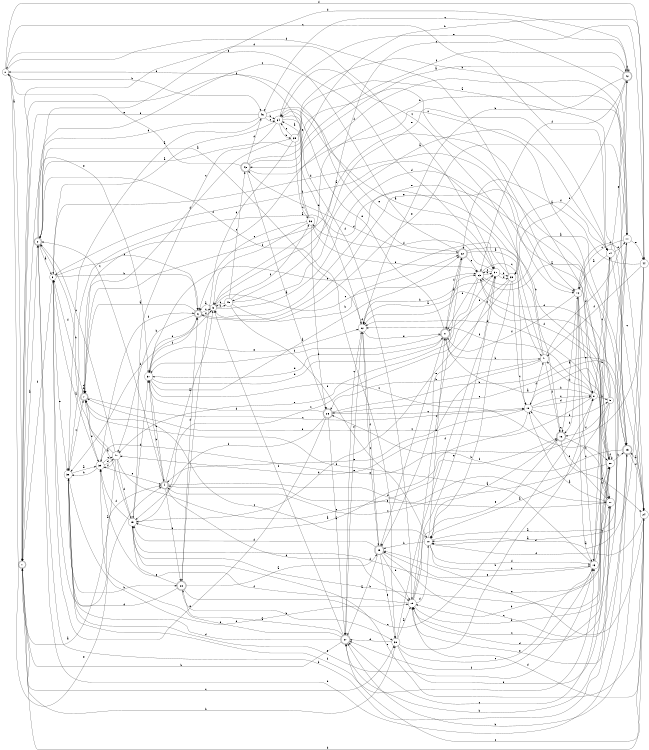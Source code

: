 digraph n38_9 {
__start0 [label="" shape="none"];

rankdir=LR;
size="8,5";

s0 [style="filled", color="black", fillcolor="white" shape="circle", label="0"];
s1 [style="rounded,filled", color="black", fillcolor="white" shape="doublecircle", label="1"];
s2 [style="rounded,filled", color="black", fillcolor="white" shape="doublecircle", label="2"];
s3 [style="filled", color="black", fillcolor="white" shape="circle", label="3"];
s4 [style="rounded,filled", color="black", fillcolor="white" shape="doublecircle", label="4"];
s5 [style="filled", color="black", fillcolor="white" shape="circle", label="5"];
s6 [style="rounded,filled", color="black", fillcolor="white" shape="doublecircle", label="6"];
s7 [style="rounded,filled", color="black", fillcolor="white" shape="doublecircle", label="7"];
s8 [style="filled", color="black", fillcolor="white" shape="circle", label="8"];
s9 [style="filled", color="black", fillcolor="white" shape="circle", label="9"];
s10 [style="filled", color="black", fillcolor="white" shape="circle", label="10"];
s11 [style="filled", color="black", fillcolor="white" shape="circle", label="11"];
s12 [style="filled", color="black", fillcolor="white" shape="circle", label="12"];
s13 [style="filled", color="black", fillcolor="white" shape="circle", label="13"];
s14 [style="filled", color="black", fillcolor="white" shape="circle", label="14"];
s15 [style="filled", color="black", fillcolor="white" shape="circle", label="15"];
s16 [style="rounded,filled", color="black", fillcolor="white" shape="doublecircle", label="16"];
s17 [style="filled", color="black", fillcolor="white" shape="circle", label="17"];
s18 [style="filled", color="black", fillcolor="white" shape="circle", label="18"];
s19 [style="filled", color="black", fillcolor="white" shape="circle", label="19"];
s20 [style="filled", color="black", fillcolor="white" shape="circle", label="20"];
s21 [style="rounded,filled", color="black", fillcolor="white" shape="doublecircle", label="21"];
s22 [style="rounded,filled", color="black", fillcolor="white" shape="doublecircle", label="22"];
s23 [style="filled", color="black", fillcolor="white" shape="circle", label="23"];
s24 [style="filled", color="black", fillcolor="white" shape="circle", label="24"];
s25 [style="rounded,filled", color="black", fillcolor="white" shape="doublecircle", label="25"];
s26 [style="rounded,filled", color="black", fillcolor="white" shape="doublecircle", label="26"];
s27 [style="rounded,filled", color="black", fillcolor="white" shape="doublecircle", label="27"];
s28 [style="rounded,filled", color="black", fillcolor="white" shape="doublecircle", label="28"];
s29 [style="rounded,filled", color="black", fillcolor="white" shape="doublecircle", label="29"];
s30 [style="filled", color="black", fillcolor="white" shape="circle", label="30"];
s31 [style="filled", color="black", fillcolor="white" shape="circle", label="31"];
s32 [style="filled", color="black", fillcolor="white" shape="circle", label="32"];
s33 [style="filled", color="black", fillcolor="white" shape="circle", label="33"];
s34 [style="filled", color="black", fillcolor="white" shape="circle", label="34"];
s35 [style="filled", color="black", fillcolor="white" shape="circle", label="35"];
s36 [style="filled", color="black", fillcolor="white" shape="circle", label="36"];
s37 [style="filled", color="black", fillcolor="white" shape="circle", label="37"];
s38 [style="filled", color="black", fillcolor="white" shape="circle", label="38"];
s39 [style="filled", color="black", fillcolor="white" shape="circle", label="39"];
s40 [style="filled", color="black", fillcolor="white" shape="circle", label="40"];
s41 [style="filled", color="black", fillcolor="white" shape="circle", label="41"];
s42 [style="rounded,filled", color="black", fillcolor="white" shape="doublecircle", label="42"];
s43 [style="rounded,filled", color="black", fillcolor="white" shape="doublecircle", label="43"];
s44 [style="filled", color="black", fillcolor="white" shape="circle", label="44"];
s45 [style="filled", color="black", fillcolor="white" shape="circle", label="45"];
s46 [style="filled", color="black", fillcolor="white" shape="circle", label="46"];
s0 -> s1 [label="a"];
s0 -> s46 [label="b"];
s0 -> s14 [label="c"];
s0 -> s12 [label="d"];
s0 -> s4 [label="e"];
s0 -> s44 [label="f"];
s1 -> s2 [label="a"];
s1 -> s30 [label="b"];
s1 -> s30 [label="c"];
s1 -> s31 [label="d"];
s1 -> s37 [label="e"];
s1 -> s22 [label="f"];
s2 -> s3 [label="a"];
s2 -> s17 [label="b"];
s2 -> s31 [label="c"];
s2 -> s42 [label="d"];
s2 -> s12 [label="e"];
s2 -> s30 [label="f"];
s3 -> s4 [label="a"];
s3 -> s6 [label="b"];
s3 -> s6 [label="c"];
s3 -> s12 [label="d"];
s3 -> s38 [label="e"];
s3 -> s1 [label="f"];
s4 -> s5 [label="a"];
s4 -> s37 [label="b"];
s4 -> s2 [label="c"];
s4 -> s15 [label="d"];
s4 -> s28 [label="e"];
s4 -> s17 [label="f"];
s5 -> s6 [label="a"];
s5 -> s45 [label="b"];
s5 -> s23 [label="c"];
s5 -> s17 [label="d"];
s5 -> s14 [label="e"];
s5 -> s38 [label="f"];
s6 -> s7 [label="a"];
s6 -> s40 [label="b"];
s6 -> s5 [label="c"];
s6 -> s37 [label="d"];
s6 -> s11 [label="e"];
s6 -> s5 [label="f"];
s7 -> s8 [label="a"];
s7 -> s7 [label="b"];
s7 -> s18 [label="c"];
s7 -> s7 [label="d"];
s7 -> s39 [label="e"];
s7 -> s3 [label="f"];
s8 -> s9 [label="a"];
s8 -> s18 [label="b"];
s8 -> s14 [label="c"];
s8 -> s41 [label="d"];
s8 -> s40 [label="e"];
s8 -> s32 [label="f"];
s9 -> s10 [label="a"];
s9 -> s32 [label="b"];
s9 -> s27 [label="c"];
s9 -> s23 [label="d"];
s9 -> s6 [label="e"];
s9 -> s16 [label="f"];
s10 -> s11 [label="a"];
s10 -> s29 [label="b"];
s10 -> s7 [label="c"];
s10 -> s13 [label="d"];
s10 -> s21 [label="e"];
s10 -> s13 [label="f"];
s11 -> s10 [label="a"];
s11 -> s5 [label="b"];
s11 -> s12 [label="c"];
s11 -> s15 [label="d"];
s11 -> s44 [label="e"];
s11 -> s7 [label="f"];
s12 -> s13 [label="a"];
s12 -> s16 [label="b"];
s12 -> s13 [label="c"];
s12 -> s24 [label="d"];
s12 -> s8 [label="e"];
s12 -> s21 [label="f"];
s13 -> s14 [label="a"];
s13 -> s20 [label="b"];
s13 -> s17 [label="c"];
s13 -> s7 [label="d"];
s13 -> s29 [label="e"];
s13 -> s27 [label="f"];
s14 -> s12 [label="a"];
s14 -> s15 [label="b"];
s14 -> s24 [label="c"];
s14 -> s11 [label="d"];
s14 -> s42 [label="e"];
s14 -> s33 [label="f"];
s15 -> s16 [label="a"];
s15 -> s20 [label="b"];
s15 -> s22 [label="c"];
s15 -> s10 [label="d"];
s15 -> s31 [label="e"];
s15 -> s39 [label="f"];
s16 -> s12 [label="a"];
s16 -> s17 [label="b"];
s16 -> s16 [label="c"];
s16 -> s24 [label="d"];
s16 -> s10 [label="e"];
s16 -> s3 [label="f"];
s17 -> s18 [label="a"];
s17 -> s27 [label="b"];
s17 -> s15 [label="c"];
s17 -> s32 [label="d"];
s17 -> s4 [label="e"];
s17 -> s18 [label="f"];
s18 -> s19 [label="a"];
s18 -> s9 [label="b"];
s18 -> s8 [label="c"];
s18 -> s8 [label="d"];
s18 -> s7 [label="e"];
s18 -> s41 [label="f"];
s19 -> s7 [label="a"];
s19 -> s20 [label="b"];
s19 -> s31 [label="c"];
s19 -> s37 [label="d"];
s19 -> s24 [label="e"];
s19 -> s39 [label="f"];
s20 -> s21 [label="a"];
s20 -> s25 [label="b"];
s20 -> s4 [label="c"];
s20 -> s19 [label="d"];
s20 -> s5 [label="e"];
s20 -> s20 [label="f"];
s21 -> s22 [label="a"];
s21 -> s41 [label="b"];
s21 -> s29 [label="c"];
s21 -> s37 [label="d"];
s21 -> s34 [label="e"];
s21 -> s37 [label="f"];
s22 -> s18 [label="a"];
s22 -> s20 [label="b"];
s22 -> s23 [label="c"];
s22 -> s43 [label="d"];
s22 -> s0 [label="e"];
s22 -> s21 [label="f"];
s23 -> s24 [label="a"];
s23 -> s31 [label="b"];
s23 -> s41 [label="c"];
s23 -> s21 [label="d"];
s23 -> s40 [label="e"];
s23 -> s20 [label="f"];
s24 -> s25 [label="a"];
s24 -> s1 [label="b"];
s24 -> s27 [label="c"];
s24 -> s15 [label="d"];
s24 -> s29 [label="e"];
s24 -> s10 [label="f"];
s25 -> s23 [label="a"];
s25 -> s2 [label="b"];
s25 -> s26 [label="c"];
s25 -> s24 [label="d"];
s25 -> s15 [label="e"];
s25 -> s26 [label="f"];
s26 -> s27 [label="a"];
s26 -> s25 [label="b"];
s26 -> s18 [label="c"];
s26 -> s37 [label="d"];
s26 -> s3 [label="e"];
s26 -> s19 [label="f"];
s27 -> s28 [label="a"];
s27 -> s1 [label="b"];
s27 -> s32 [label="c"];
s27 -> s38 [label="d"];
s27 -> s39 [label="e"];
s27 -> s5 [label="f"];
s28 -> s29 [label="a"];
s28 -> s30 [label="b"];
s28 -> s8 [label="c"];
s28 -> s38 [label="d"];
s28 -> s19 [label="e"];
s28 -> s6 [label="f"];
s29 -> s27 [label="a"];
s29 -> s15 [label="b"];
s29 -> s25 [label="c"];
s29 -> s19 [label="d"];
s29 -> s30 [label="e"];
s29 -> s32 [label="f"];
s30 -> s15 [label="a"];
s30 -> s8 [label="b"];
s30 -> s13 [label="c"];
s30 -> s27 [label="d"];
s30 -> s20 [label="e"];
s30 -> s31 [label="f"];
s31 -> s32 [label="a"];
s31 -> s33 [label="b"];
s31 -> s23 [label="c"];
s31 -> s33 [label="d"];
s31 -> s29 [label="e"];
s31 -> s36 [label="f"];
s32 -> s2 [label="a"];
s32 -> s23 [label="b"];
s32 -> s29 [label="c"];
s32 -> s27 [label="d"];
s32 -> s21 [label="e"];
s32 -> s32 [label="f"];
s33 -> s34 [label="a"];
s33 -> s10 [label="b"];
s33 -> s18 [label="c"];
s33 -> s19 [label="d"];
s33 -> s37 [label="e"];
s33 -> s21 [label="f"];
s34 -> s3 [label="a"];
s34 -> s35 [label="b"];
s34 -> s19 [label="c"];
s34 -> s32 [label="d"];
s34 -> s11 [label="e"];
s34 -> s15 [label="f"];
s35 -> s25 [label="a"];
s35 -> s25 [label="b"];
s35 -> s36 [label="c"];
s35 -> s28 [label="d"];
s35 -> s34 [label="e"];
s35 -> s7 [label="f"];
s36 -> s34 [label="a"];
s36 -> s26 [label="b"];
s36 -> s6 [label="c"];
s36 -> s0 [label="d"];
s36 -> s23 [label="e"];
s36 -> s5 [label="f"];
s37 -> s22 [label="a"];
s37 -> s4 [label="b"];
s37 -> s20 [label="c"];
s37 -> s21 [label="d"];
s37 -> s32 [label="e"];
s37 -> s6 [label="f"];
s38 -> s39 [label="a"];
s38 -> s28 [label="b"];
s38 -> s7 [label="c"];
s38 -> s15 [label="d"];
s38 -> s13 [label="e"];
s38 -> s13 [label="f"];
s39 -> s3 [label="a"];
s39 -> s38 [label="b"];
s39 -> s40 [label="c"];
s39 -> s40 [label="d"];
s39 -> s4 [label="e"];
s39 -> s6 [label="f"];
s40 -> s1 [label="a"];
s40 -> s2 [label="b"];
s40 -> s2 [label="c"];
s40 -> s19 [label="d"];
s40 -> s16 [label="e"];
s40 -> s39 [label="f"];
s41 -> s38 [label="a"];
s41 -> s26 [label="b"];
s41 -> s34 [label="c"];
s41 -> s42 [label="d"];
s41 -> s4 [label="e"];
s41 -> s16 [label="f"];
s42 -> s43 [label="a"];
s42 -> s32 [label="b"];
s42 -> s46 [label="c"];
s42 -> s42 [label="d"];
s42 -> s33 [label="e"];
s42 -> s23 [label="f"];
s43 -> s26 [label="a"];
s43 -> s44 [label="b"];
s43 -> s17 [label="c"];
s43 -> s46 [label="d"];
s43 -> s0 [label="e"];
s43 -> s42 [label="f"];
s44 -> s22 [label="a"];
s44 -> s27 [label="b"];
s44 -> s45 [label="c"];
s44 -> s10 [label="d"];
s44 -> s39 [label="e"];
s44 -> s41 [label="f"];
s45 -> s14 [label="a"];
s45 -> s22 [label="b"];
s45 -> s43 [label="c"];
s45 -> s5 [label="d"];
s45 -> s10 [label="e"];
s45 -> s36 [label="f"];
s46 -> s38 [label="a"];
s46 -> s34 [label="b"];
s46 -> s34 [label="c"];
s46 -> s2 [label="d"];
s46 -> s31 [label="e"];
s46 -> s1 [label="f"];

}